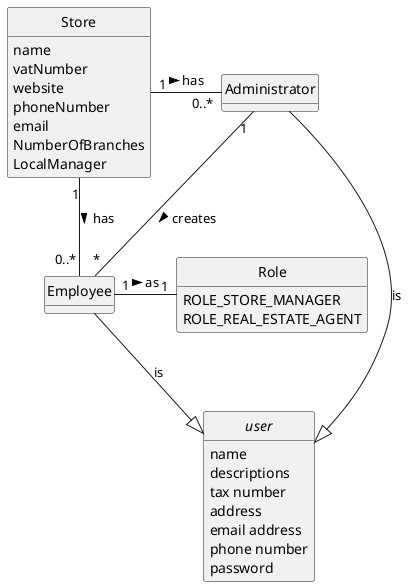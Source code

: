 @startuml
skinparam monochrome true
skinparam packageStyle rectangle
skinparam shadowing false

'left to right direction

skinparam classAttributeIconSize 0

hide circle
hide methods

class Store{
name
vatNumber
website
phoneNumber
email
NumberOfBranches
LocalManager
}
class Employee {

}
class Role {
    ROLE_STORE_MANAGER
    ROLE_REAL_ESTATE_AGENT
}

abstract class user{
    name
    descriptions
    tax number
    address
    email address
    phone number
    password
}

class Administrator {
}
Administrator --|> user : is
Employee --|> user : is
Store "1" - "0..*" Administrator : has >
Store "1" - "0..*" Employee: has >
Administrator "1" -- "*" Employee : creates >
Employee "1" - "1" Role: as >
@enduml